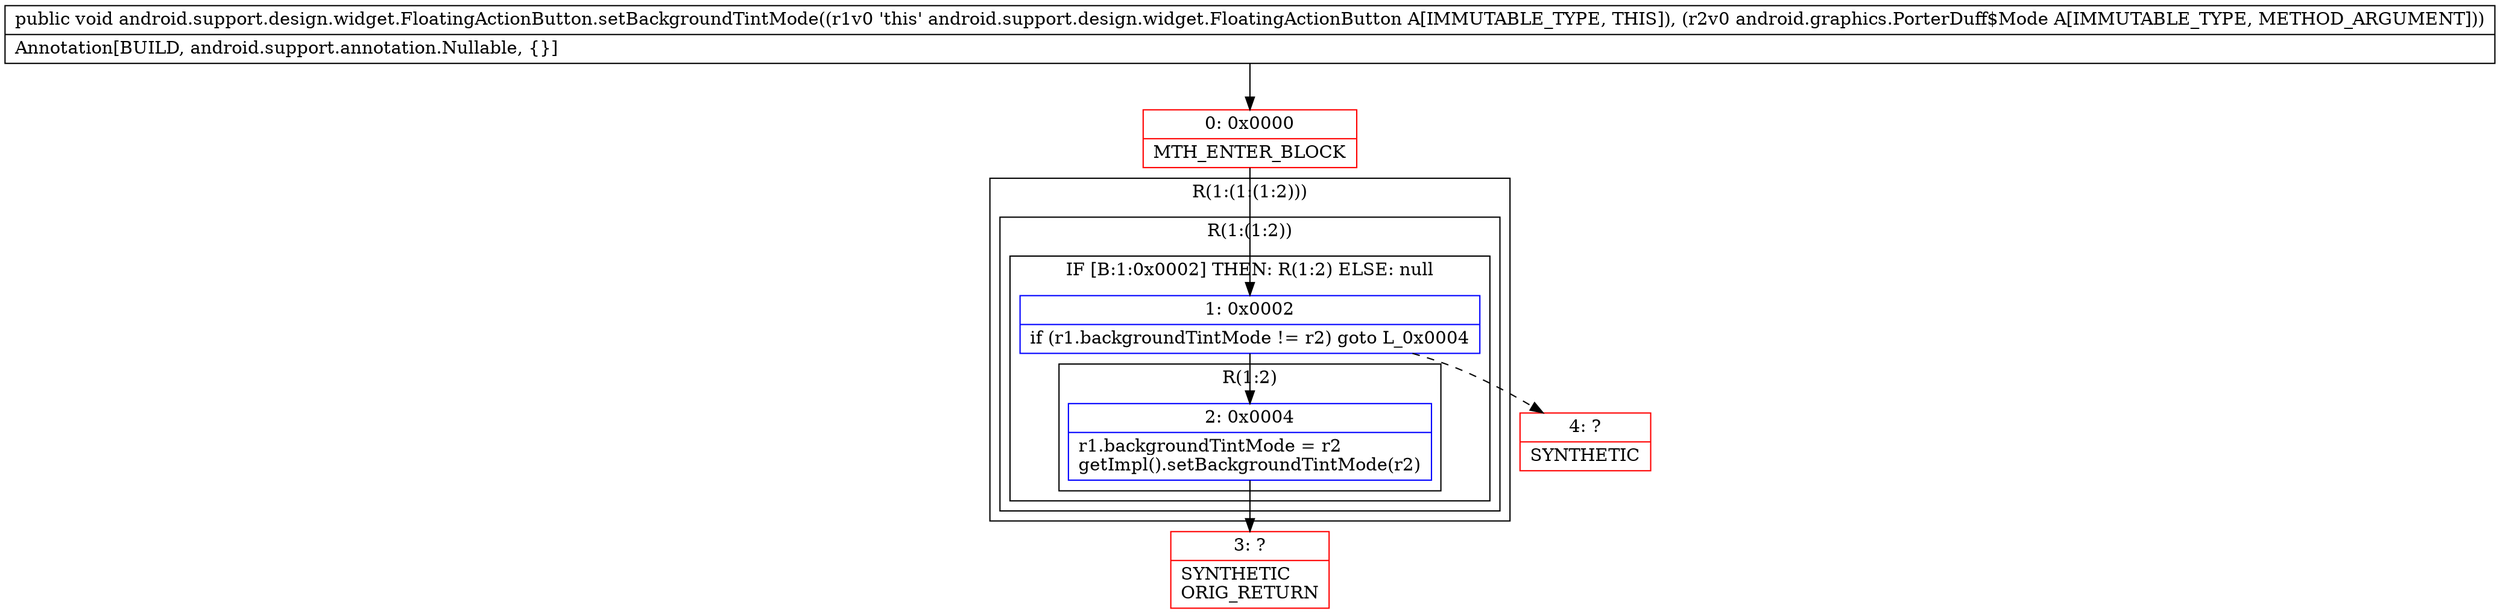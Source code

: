digraph "CFG forandroid.support.design.widget.FloatingActionButton.setBackgroundTintMode(Landroid\/graphics\/PorterDuff$Mode;)V" {
subgraph cluster_Region_1072611267 {
label = "R(1:(1:(1:2)))";
node [shape=record,color=blue];
subgraph cluster_Region_462210688 {
label = "R(1:(1:2))";
node [shape=record,color=blue];
subgraph cluster_IfRegion_957482178 {
label = "IF [B:1:0x0002] THEN: R(1:2) ELSE: null";
node [shape=record,color=blue];
Node_1 [shape=record,label="{1\:\ 0x0002|if (r1.backgroundTintMode != r2) goto L_0x0004\l}"];
subgraph cluster_Region_296395911 {
label = "R(1:2)";
node [shape=record,color=blue];
Node_2 [shape=record,label="{2\:\ 0x0004|r1.backgroundTintMode = r2\lgetImpl().setBackgroundTintMode(r2)\l}"];
}
}
}
}
Node_0 [shape=record,color=red,label="{0\:\ 0x0000|MTH_ENTER_BLOCK\l}"];
Node_3 [shape=record,color=red,label="{3\:\ ?|SYNTHETIC\lORIG_RETURN\l}"];
Node_4 [shape=record,color=red,label="{4\:\ ?|SYNTHETIC\l}"];
MethodNode[shape=record,label="{public void android.support.design.widget.FloatingActionButton.setBackgroundTintMode((r1v0 'this' android.support.design.widget.FloatingActionButton A[IMMUTABLE_TYPE, THIS]), (r2v0 android.graphics.PorterDuff$Mode A[IMMUTABLE_TYPE, METHOD_ARGUMENT]))  | Annotation[BUILD, android.support.annotation.Nullable, \{\}]\l}"];
MethodNode -> Node_0;
Node_1 -> Node_2;
Node_1 -> Node_4[style=dashed];
Node_2 -> Node_3;
Node_0 -> Node_1;
}


